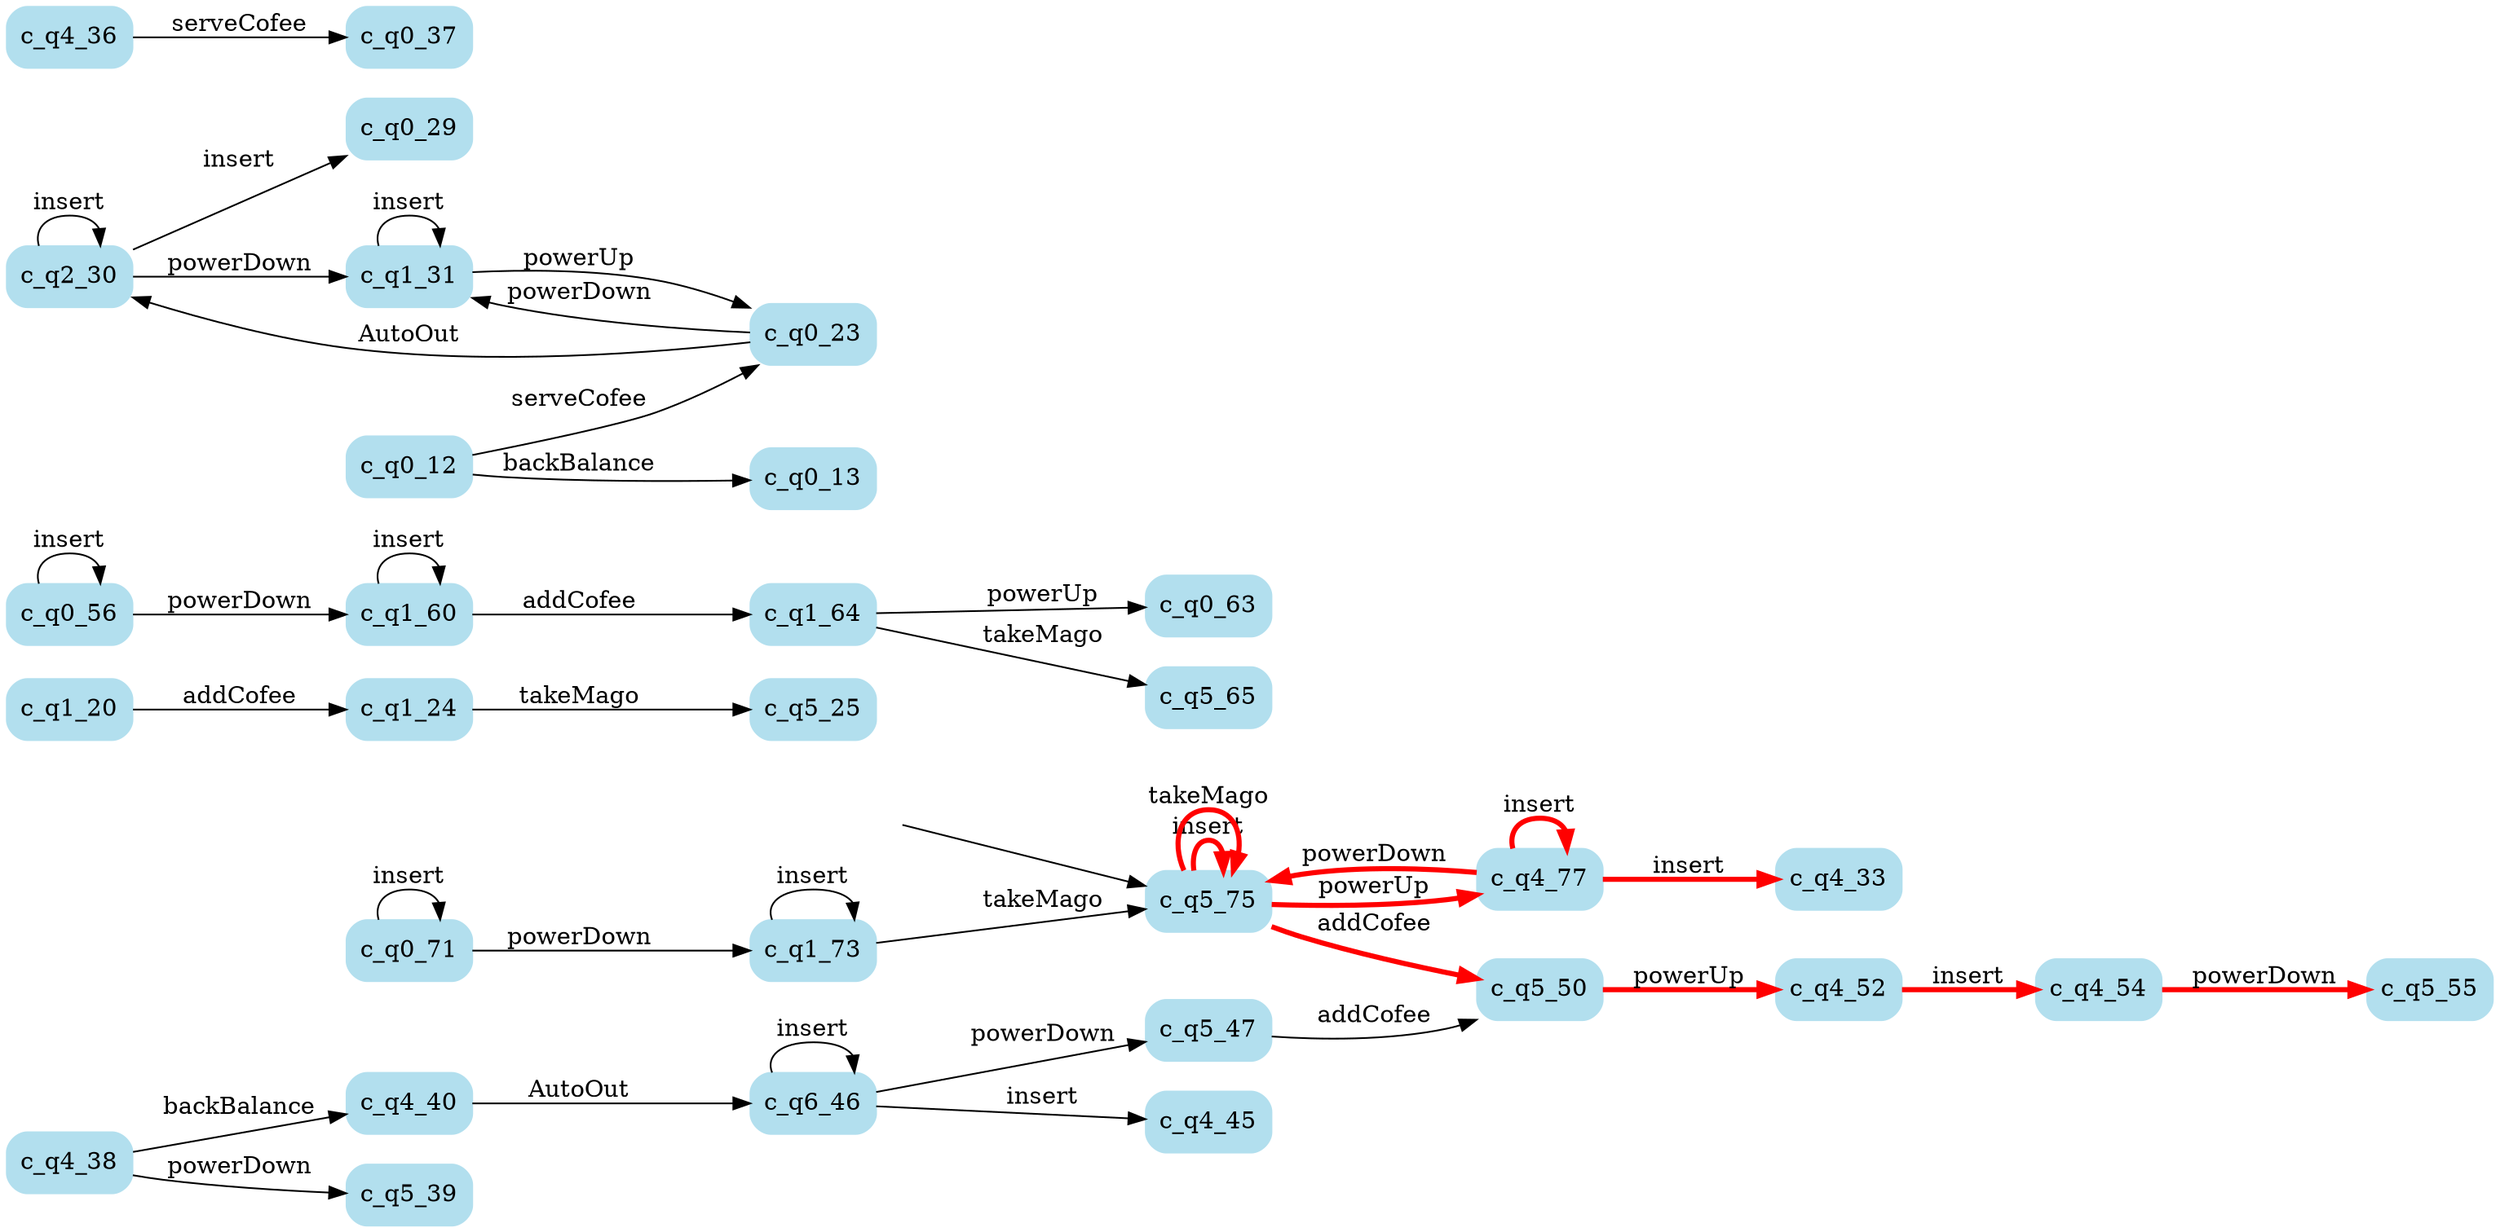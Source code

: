 digraph G {

	rankdir = LR;

	start_c_q5_75[style=invisible];

	node[shape=box, style="rounded, filled", color=lightblue2];

	c_q4_40[label="c_q4_40"];
	c_q0_71[label="c_q0_71"];
	c_q5_25[label="c_q5_25"];
	c_q5_75[label="c_q5_75"];
	c_q6_46[label="c_q6_46"];
	c_q0_63[label="c_q0_63"];
	c_q5_39[label="c_q5_39"];
	c_q5_50[label="c_q5_50"];
	c_q1_73[label="c_q1_73"];
	c_q4_38[label="c_q4_38"];
	c_q5_65[label="c_q5_65"];
	c_q4_33[label="c_q4_33"];
	c_q1_64[label="c_q1_64"];
	c_q0_29[label="c_q0_29"];
	c_q0_56[label="c_q0_56"];
	c_q5_55[label="c_q5_55"];
	c_q2_30[label="c_q2_30"];
	c_q4_36[label="c_q4_36"];
	c_q0_13[label="c_q0_13"];
	c_q1_31[label="c_q1_31"];
	c_q0_37[label="c_q0_37"];
	c_q4_54[label="c_q4_54"];
	c_q1_60[label="c_q1_60"];
	c_q1_24[label="c_q1_24"];
	c_q4_77[label="c_q4_77"];
	c_q5_47[label="c_q5_47"];
	c_q4_45[label="c_q4_45"];
	c_q1_20[label="c_q1_20"];
	c_q0_23[label="c_q0_23"];
	c_q4_52[label="c_q4_52"];
	c_q0_12[label="c_q0_12"];

	start_c_q5_75 -> c_q5_75;
	c_q5_75 -> c_q5_75[label="insert", penwidth=3, color=red];
	c_q5_75 -> c_q5_75[label="takeMago", penwidth=3, color=red];
	c_q5_47 -> c_q5_50[label="addCofee"];
	c_q5_75 -> c_q4_77[label="powerUp", penwidth=3, color=red];
	c_q0_56 -> c_q0_56[label="insert"];
	c_q0_12 -> c_q0_23[label="serveCofee"];
	c_q0_12 -> c_q0_13[label="backBalance"];
	c_q0_23 -> c_q1_31[label="powerDown"];
	c_q0_23 -> c_q2_30[label="AutoOut"];
	c_q1_31 -> c_q1_31[label="insert"];
	c_q1_20 -> c_q1_24[label="addCofee"];
	c_q1_31 -> c_q0_23[label="powerUp"];
	c_q1_24 -> c_q5_25[label="takeMago"];
	c_q2_30 -> c_q2_30[label="insert"];
	c_q2_30 -> c_q0_29[label="insert"];
	c_q2_30 -> c_q1_31[label="powerDown"];
	c_q4_77 -> c_q4_33[label="insert", penwidth=3, color=red];
	c_q4_38 -> c_q4_40[label="backBalance"];
	c_q4_36 -> c_q0_37[label="serveCofee"];
	c_q4_38 -> c_q5_39[label="powerDown"];
	c_q4_40 -> c_q6_46[label="AutoOut"];
	c_q6_46 -> c_q6_46[label="insert"];
	c_q6_46 -> c_q4_45[label="insert"];
	c_q6_46 -> c_q5_47[label="powerDown"];
	c_q5_75 -> c_q5_50[label="addCofee", penwidth=3, color=red];
	c_q5_50 -> c_q4_52[label="powerUp", penwidth=3, color=red];
	c_q4_52 -> c_q4_54[label="insert", penwidth=3, color=red];
	c_q4_54 -> c_q5_55[label="powerDown", penwidth=3, color=red];
	c_q0_56 -> c_q1_60[label="powerDown"];
	c_q1_60 -> c_q1_60[label="insert"];
	c_q1_60 -> c_q1_64[label="addCofee"];
	c_q1_64 -> c_q0_63[label="powerUp"];
	c_q1_64 -> c_q5_65[label="takeMago"];
	c_q1_73 -> c_q5_75[label="takeMago"];
	c_q0_71 -> c_q1_73[label="powerDown"];
	c_q0_71 -> c_q0_71[label="insert"];
	c_q1_73 -> c_q1_73[label="insert"];
	c_q4_77 -> c_q5_75[label="powerDown", penwidth=3, color=red];
	c_q4_77 -> c_q4_77[label="insert", penwidth=3, color=red];

}